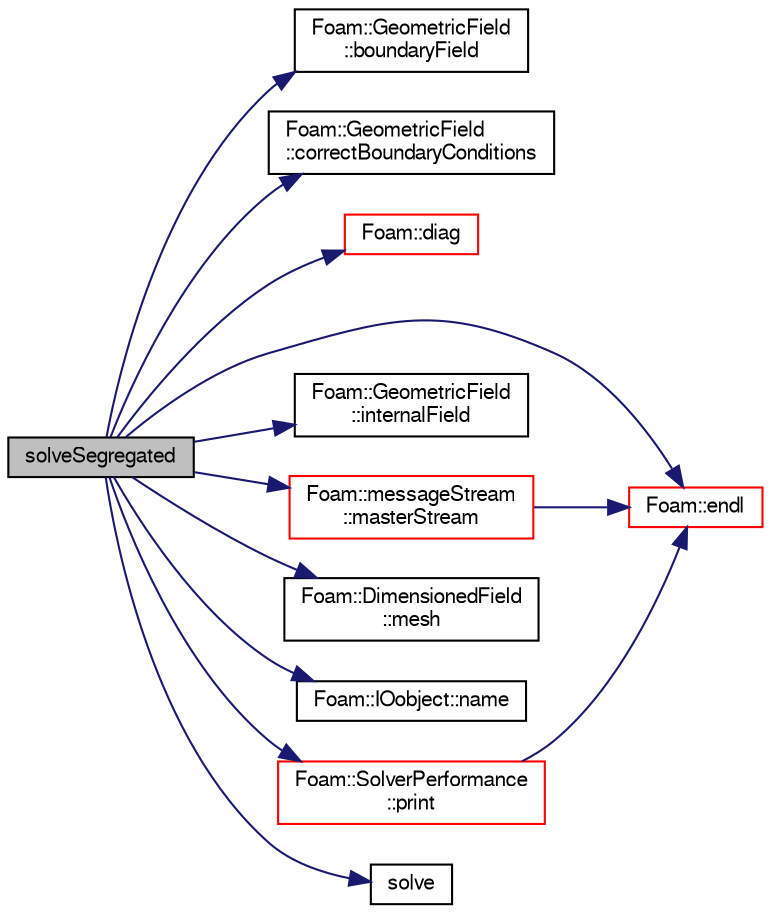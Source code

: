digraph "solveSegregated"
{
  bgcolor="transparent";
  edge [fontname="FreeSans",fontsize="10",labelfontname="FreeSans",labelfontsize="10"];
  node [fontname="FreeSans",fontsize="10",shape=record];
  rankdir="LR";
  Node7009 [label="solveSegregated",height=0.2,width=0.4,color="black", fillcolor="grey75", style="filled", fontcolor="black"];
  Node7009 -> Node7010 [color="midnightblue",fontsize="10",style="solid",fontname="FreeSans"];
  Node7010 [label="Foam::GeometricField\l::boundaryField",height=0.2,width=0.4,color="black",URL="$a22434.html#a3c6c1a789b48ea0c5e8bff64f9c14f2d",tooltip="Return reference to GeometricBoundaryField. "];
  Node7009 -> Node7011 [color="midnightblue",fontsize="10",style="solid",fontname="FreeSans"];
  Node7011 [label="Foam::GeometricField\l::correctBoundaryConditions",height=0.2,width=0.4,color="black",URL="$a22434.html#acaf6878ef900e593c4b20812f1b567d6",tooltip="Correct boundary field. "];
  Node7009 -> Node7012 [color="midnightblue",fontsize="10",style="solid",fontname="FreeSans"];
  Node7012 [label="Foam::diag",height=0.2,width=0.4,color="red",URL="$a21124.html#a8cdb0ba0633c91ed7041368519cd217c"];
  Node7009 -> Node7017 [color="midnightblue",fontsize="10",style="solid",fontname="FreeSans"];
  Node7017 [label="Foam::endl",height=0.2,width=0.4,color="red",URL="$a21124.html#a2db8fe02a0d3909e9351bb4275b23ce4",tooltip="Add newline and flush stream. "];
  Node7009 -> Node7019 [color="midnightblue",fontsize="10",style="solid",fontname="FreeSans"];
  Node7019 [label="Foam::GeometricField\l::internalField",height=0.2,width=0.4,color="black",URL="$a22434.html#a9536140d36d69bbac40496f6b817aa0a",tooltip="Return internal field. "];
  Node7009 -> Node7020 [color="midnightblue",fontsize="10",style="solid",fontname="FreeSans"];
  Node7020 [label="Foam::messageStream\l::masterStream",height=0.2,width=0.4,color="red",URL="$a26098.html#a0edcebd1d86ac65765e16f155d17b351",tooltip="Convert to OSstream. "];
  Node7020 -> Node7017 [color="midnightblue",fontsize="10",style="solid",fontname="FreeSans"];
  Node7009 -> Node7025 [color="midnightblue",fontsize="10",style="solid",fontname="FreeSans"];
  Node7025 [label="Foam::DimensionedField\l::mesh",height=0.2,width=0.4,color="black",URL="$a26390.html#a8f1110830348a1448a14ab5e3cf47e3b",tooltip="Return mesh. "];
  Node7009 -> Node7026 [color="midnightblue",fontsize="10",style="solid",fontname="FreeSans"];
  Node7026 [label="Foam::IOobject::name",height=0.2,width=0.4,color="black",URL="$a26142.html#acc80e00a8ac919288fb55bd14cc88bf6",tooltip="Return name. "];
  Node7009 -> Node7027 [color="midnightblue",fontsize="10",style="solid",fontname="FreeSans"];
  Node7027 [label="Foam::SolverPerformance\l::print",height=0.2,width=0.4,color="red",URL="$a26810.html#a68926051a5d92c255b3604bcccded648",tooltip="Print summary of solver performance to the given stream. "];
  Node7027 -> Node7017 [color="midnightblue",fontsize="10",style="solid",fontname="FreeSans"];
  Node7009 -> Node7030 [color="midnightblue",fontsize="10",style="solid",fontname="FreeSans"];
  Node7030 [label="solve",height=0.2,width=0.4,color="black",URL="$a39260.html#a431d981b59b387621eb5f71c7e92d5ba"];
}
